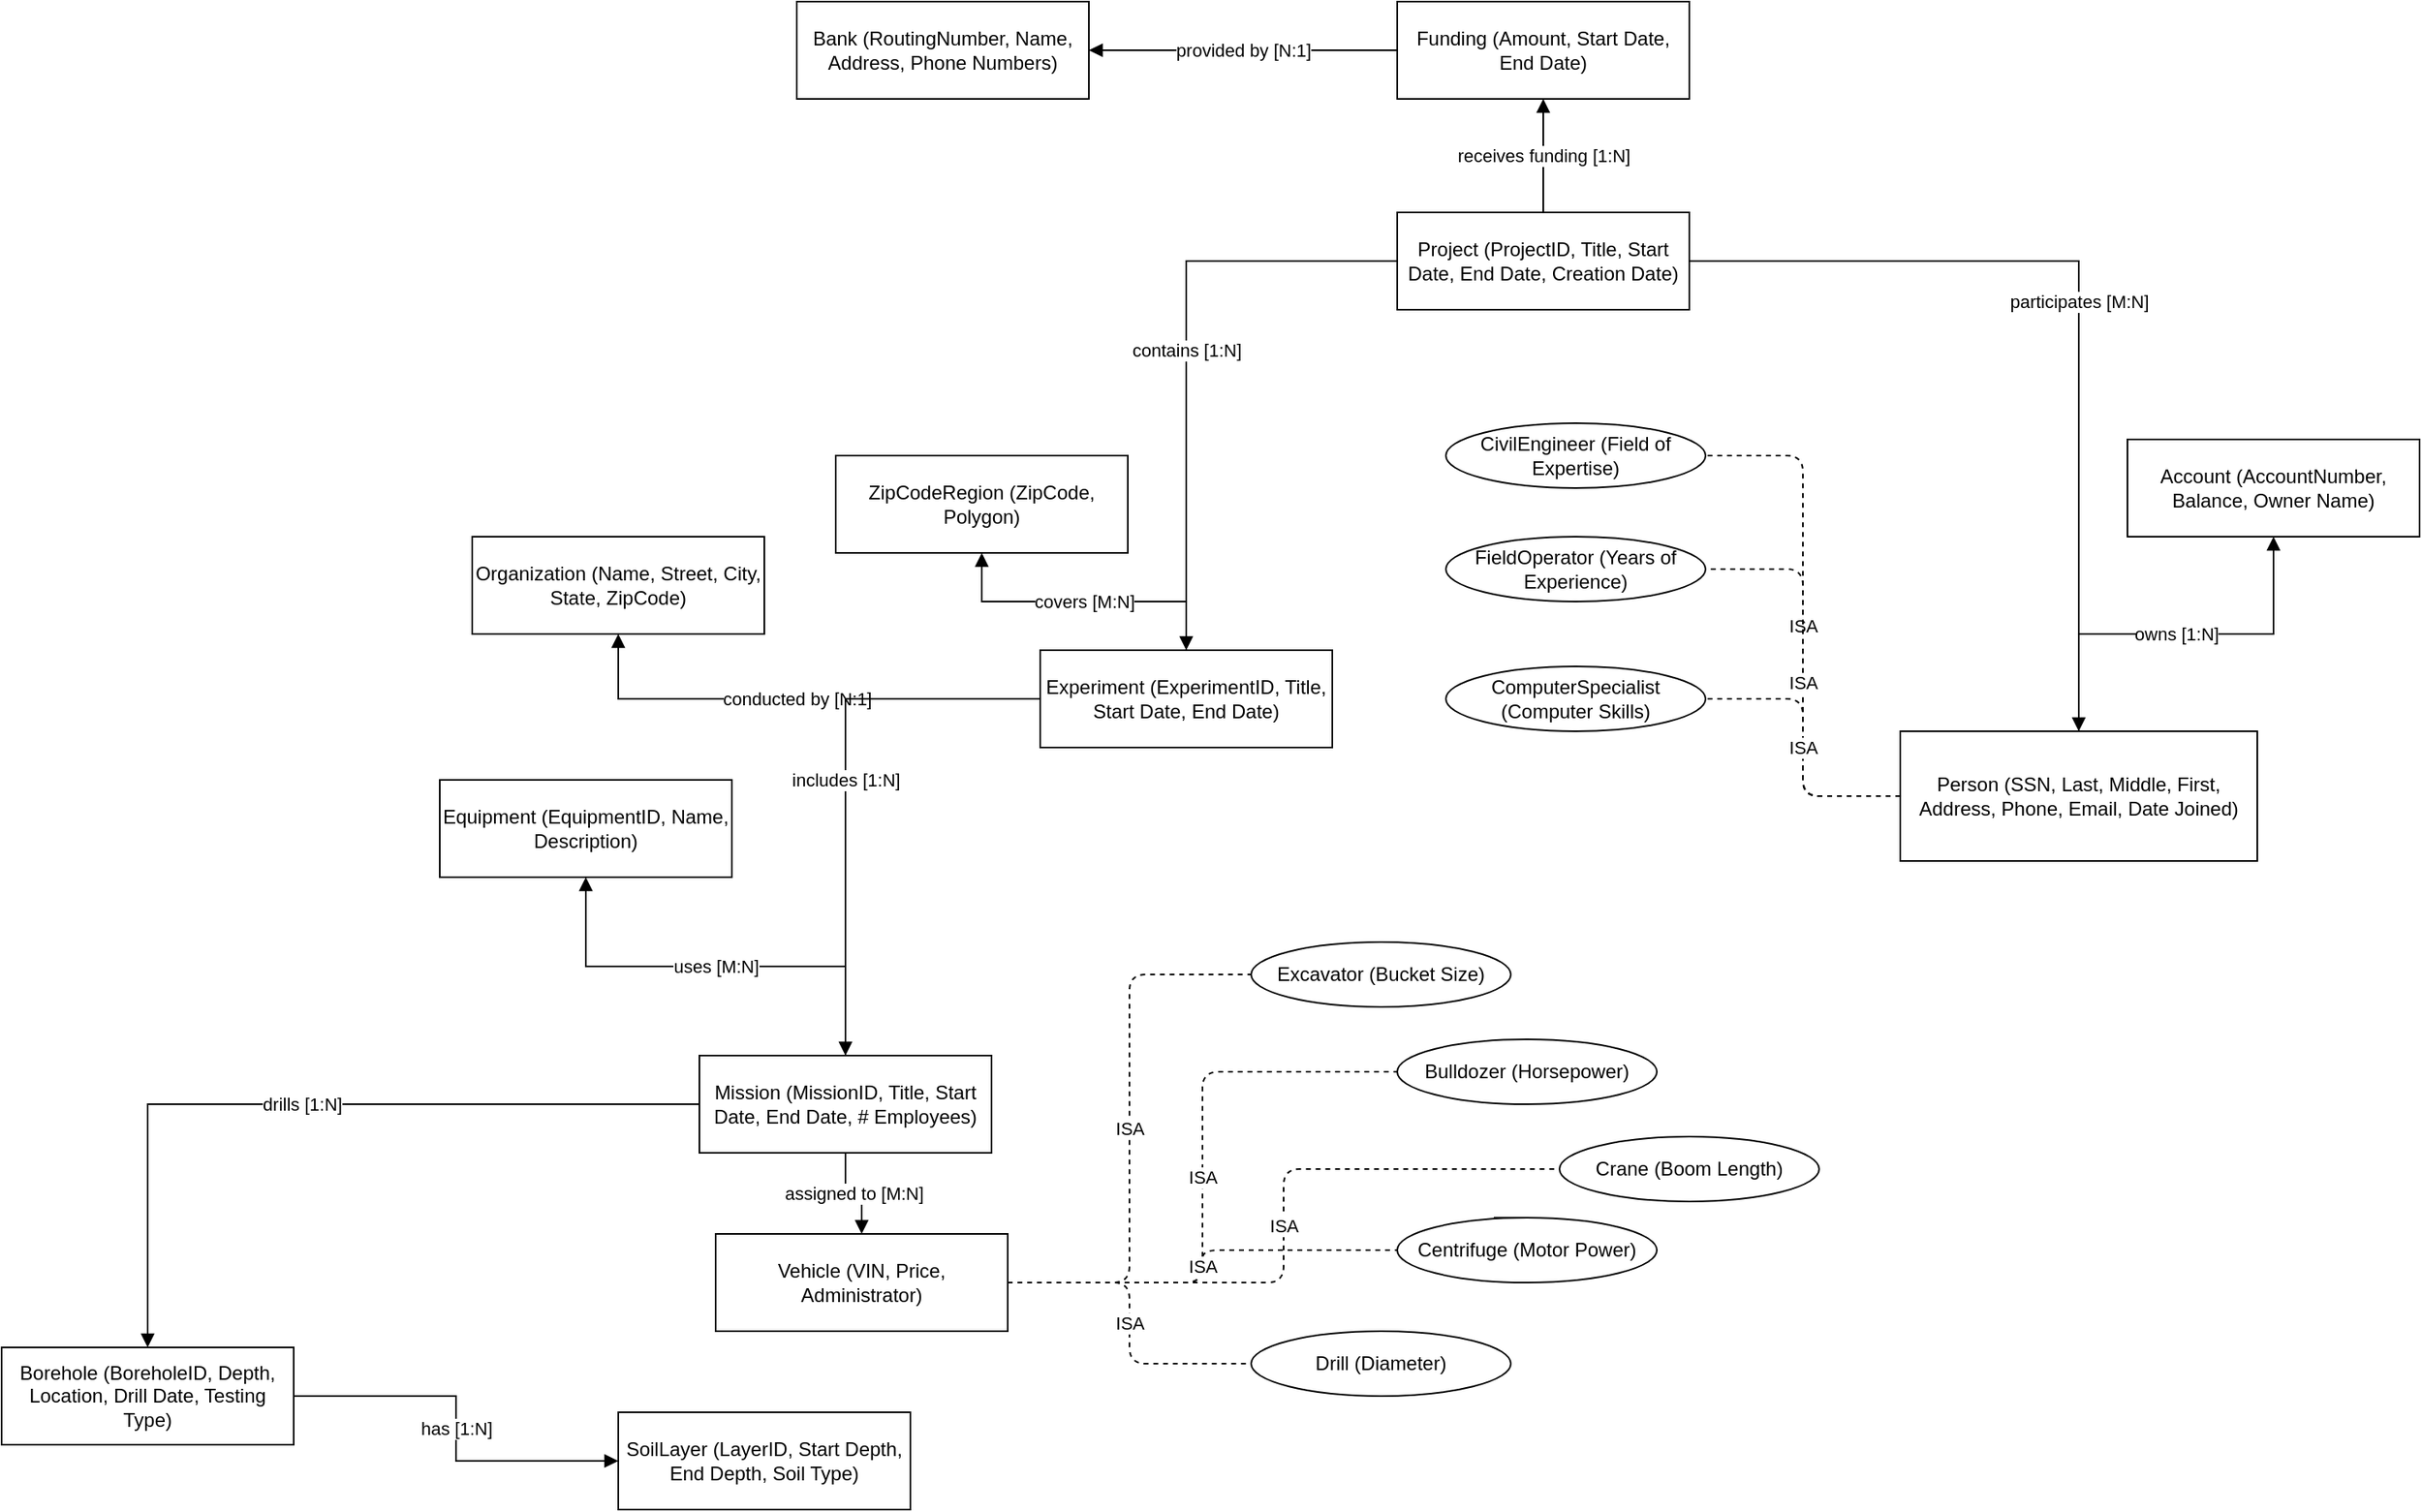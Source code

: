 <mxfile version="26.0.14">
  <diagram name="Page-1" id="1guRK6Z7g-ppSAmPGCe-">
    <mxGraphModel dx="2415" dy="2103" grid="1" gridSize="10" guides="1" tooltips="1" connect="1" arrows="1" fold="1" page="1" pageScale="1" pageWidth="827" pageHeight="1169" math="0" shadow="0">
      <root>
        <!-- Root cells -->
        <mxCell id="0" />
        <mxCell id="1" parent="0" />

        <!-- ENTITIES (unchanged) -->
        <mxCell id="2" value="Project (ProjectID, Title, Start Date, End Date, Creation Date)" style="shape=rectangle;whiteSpace=wrap;html=1;" parent="1" vertex="1">
          <mxGeometry x="670" y="-300" width="180" height="60" as="geometry" />
        </mxCell>
        <mxCell id="3" value="Experiment (ExperimentID, Title, Start Date, End Date)" style="shape=rectangle;whiteSpace=wrap;html=1;" parent="1" vertex="1">
          <mxGeometry x="450" y="-30" width="180" height="60" as="geometry" />
        </mxCell>
        <mxCell id="4" value="ZipCodeRegion (ZipCode, Polygon)" style="shape=rectangle;whiteSpace=wrap;html=1;" parent="1" vertex="1">
          <mxGeometry x="324" y="-150" width="180" height="60" as="geometry" />
        </mxCell>
        <mxCell id="5" value="Organization (Name, Street, City, State, ZipCode)" style="shape=rectangle;whiteSpace=wrap;html=1;" parent="1" vertex="1">
          <mxGeometry x="100" y="-100" width="180" height="60" as="geometry" />
        </mxCell>
        <mxCell id="6" value="Person (SSN, Last, Middle, First, Address, Phone, Email, Date Joined)" style="shape=rectangle;whiteSpace=wrap;html=1;" parent="1" vertex="1">
          <mxGeometry x="980" y="20" width="220" height="80" as="geometry" />
        </mxCell>
        <mxCell id="7" value="CivilEngineer (Field of Expertise)" style="shape=ellipse;whiteSpace=wrap;html=1;" parent="1" vertex="1">
          <mxGeometry x="700" y="-170" width="160" height="40" as="geometry" />
        </mxCell>
        <mxCell id="8" value="FieldOperator (Years of Experience)" style="shape=ellipse;whiteSpace=wrap;html=1;" parent="1" vertex="1">
          <mxGeometry x="700" y="-100" width="160" height="40" as="geometry" />
        </mxCell>
        <mxCell id="9" value="ComputerSpecialist (Computer Skills)" style="shape=ellipse;whiteSpace=wrap;html=1;" parent="1" vertex="1">
          <mxGeometry x="700" y="-20" width="160" height="40" as="geometry" />
        </mxCell>
        <mxCell id="10" value="Mission (MissionID, Title, Start Date, End Date, # Employees)" style="shape=rectangle;whiteSpace=wrap;html=1;" parent="1" vertex="1">
          <mxGeometry x="240" y="220" width="180" height="60" as="geometry" />
        </mxCell>
        <mxCell id="11" value="Vehicle (VIN, Price, Administrator)" style="shape=rectangle;whiteSpace=wrap;html=1;" parent="1" vertex="1">
          <mxGeometry x="250" y="330" width="180" height="60" as="geometry" />
        </mxCell>
        <mxCell id="12" value="Excavator (Bucket Size)" style="shape=ellipse;whiteSpace=wrap;html=1;" parent="1" vertex="1">
          <mxGeometry x="580" y="150" width="160" height="40" as="geometry" />
        </mxCell>
        <mxCell id="13" value="Bulldozer (Horsepower)" style="shape=ellipse;whiteSpace=wrap;html=1;" parent="1" vertex="1">
          <mxGeometry x="670" y="210" width="160" height="40" as="geometry" />
        </mxCell>
        <mxCell id="14" value="Crane (Boom Length)" style="shape=ellipse;whiteSpace=wrap;html=1;" parent="1" vertex="1">
          <mxGeometry x="770" y="270" width="160" height="40" as="geometry" />
        </mxCell>
        <mxCell id="Th-e9EAZaTI2aqtg8OfD-47" style="edgeStyle=orthogonalEdgeStyle;rounded=0;orthogonalLoop=1;jettySize=auto;html=1;exitX=0.5;exitY=0;exitDx=0;exitDy=0;" edge="1" parent="1" source="15">
          <mxGeometry relative="1" as="geometry">
            <mxPoint x="730" y="340" as="targetPoint" />
          </mxGeometry>
        </mxCell>
        <mxCell id="15" value="Centrifuge (Motor Power)" style="shape=ellipse;whiteSpace=wrap;html=1;" parent="1" vertex="1">
          <mxGeometry x="670" y="320" width="160" height="40" as="geometry" />
        </mxCell>
        <mxCell id="16" value="Drill (Diameter)" style="shape=ellipse;whiteSpace=wrap;html=1;" parent="1" vertex="1">
          <mxGeometry x="580" y="390" width="160" height="40" as="geometry" />
        </mxCell>
        <mxCell id="17" value="Equipment (EquipmentID, Name, Description)" style="shape=rectangle;whiteSpace=wrap;html=1;" parent="1" vertex="1">
          <mxGeometry x="80" y="50" width="180" height="60" as="geometry" />
        </mxCell>
        <mxCell id="18" value="Borehole (BoreholeID, Depth, Location, Drill Date, Testing Type)" style="shape=rectangle;whiteSpace=wrap;html=1;" parent="1" vertex="1">
          <mxGeometry x="-190" y="400" width="180" height="60" as="geometry" />
        </mxCell>
        <mxCell id="19" value="SoilLayer (LayerID, Start Depth, End Depth, Soil Type)" style="shape=doubleRectangle;whiteSpace=wrap;html=1;" parent="1" vertex="1">
          <mxGeometry x="190" y="440" width="180" height="60" as="geometry" />
        </mxCell>
        <mxCell id="20" value="Bank (RoutingNumber, Name, Address, Phone Numbers)" style="shape=rectangle;whiteSpace=wrap;html=1;" parent="1" vertex="1">
          <mxGeometry x="300" y="-430" width="180" height="60" as="geometry" />
        </mxCell>
        <mxCell id="21" value="Account (AccountNumber, Balance, Owner Name)" style="shape=rectangle;whiteSpace=wrap;html=1;" parent="1" vertex="1">
          <mxGeometry x="1120" y="-160" width="180" height="60" as="geometry" />
        </mxCell>
        <mxCell id="22" value="Funding (Amount, Start Date, End Date)" style="shape=rectangle;whiteSpace=wrap;html=1;" parent="1" vertex="1">
          <mxGeometry x="670" y="-430" width="180" height="60" as="geometry" />
        </mxCell>

        <!-- RELATIONSHIPS (added cardinalities) -->
        <mxCell id="23" value="contains [1:N]" style="edgeStyle=orthogonalEdgeStyle;rounded=0;endArrow=block;html=1;" parent="1" source="2" target="3" edge="1">
          <mxGeometry relative="1" as="geometry" />
        </mxCell>
        <mxCell id="24" value="covers [M:N]" style="edgeStyle=orthogonalEdgeStyle;rounded=0;endArrow=block;html=1;" parent="1" source="3" target="4" edge="1">
          <mxGeometry relative="1" as="geometry" />
        </mxCell>
        <mxCell id="25" value="conducted by [N:1]" style="edgeStyle=orthogonalEdgeStyle;rounded=0;endArrow=block;html=1;" parent="1" source="3" target="5" edge="1">
          <mxGeometry relative="1" as="geometry" />
        </mxCell>
        <mxCell id="26" value="participates [M:N]" style="edgeStyle=orthogonalEdgeStyle;rounded=0;endArrow=block;html=1;" parent="1" source="2" target="6" edge="1">
          <mxGeometry relative="1" as="geometry" />
        </mxCell>
        <mxCell id="27" value="includes [1:N]" style="edgeStyle=orthogonalEdgeStyle;rounded=0;endArrow=block;html=1;" parent="1" source="3" target="10" edge="1">
          <mxGeometry relative="1" as="geometry" />
        </mxCell>
        <mxCell id="28" value="assigned to [M:N]" style="edgeStyle=orthogonalEdgeStyle;rounded=0;endArrow=block;html=1;" parent="1" source="10" target="11" edge="1">
          <mxGeometry relative="1" as="geometry" />
        </mxCell>
        <mxCell id="29" value="uses [M:N]" style="edgeStyle=orthogonalEdgeStyle;rounded=0;endArrow=block;html=1;" parent="1" source="10" target="17" edge="1">
          <mxGeometry relative="1" as="geometry" />
        </mxCell>
        <mxCell id="30" value="drills [1:N]" style="edgeStyle=orthogonalEdgeStyle;rounded=0;endArrow=block;html=1;" parent="1" source="10" target="18" edge="1">
          <mxGeometry relative="1" as="geometry" />
        </mxCell>
        <mxCell id="31" value="has [1:N]" style="edgeStyle=orthogonalEdgeStyle;rounded=0;endArrow=block;html=1;" parent="1" source="18" target="19" edge="1">
          <mxGeometry relative="1" as="geometry" />
        </mxCell>
        <mxCell id="32" value="owns [1:N]" style="edgeStyle=orthogonalEdgeStyle;rounded=0;endArrow=block;html=1;" parent="1" source="6" target="21" edge="1">
          <mxGeometry relative="1" as="geometry" />
        </mxCell>
        <mxCell id="33" value="receives funding [1:N]" style="edgeStyle=orthogonalEdgeStyle;rounded=0;endArrow=block;html=1;" parent="1" source="2" target="22" edge="1">
          <mxGeometry relative="1" as="geometry" />
        </mxCell>
        <mxCell id="34" value="provided by [N:1]" style="edgeStyle=orthogonalEdgeStyle;rounded=0;endArrow=block;html=1;" parent="1" source="22" target="20" edge="1">
          <mxGeometry relative="1" as="geometry" />
        </mxCell>

        <!-- ISA edges (unchanged) -->
        <mxCell id="35" value="ISA" style="edgeStyle=elbowEdgeStyle;dashed=1;endArrow=none;html=1;" parent="1" source="6" target="7" edge="1">
          <mxGeometry relative="1" as="geometry" />
        </mxCell>
        <mxCell id="36" value="ISA" style="edgeStyle=elbowEdgeStyle;dashed=1;endArrow=none;html=1;" parent="1" source="6" target="8" edge="1">
          <mxGeometry relative="1" as="geometry" />
        </mxCell>
        <mxCell id="37" value="ISA" style="edgeStyle=elbowEdgeStyle;dashed=1;endArrow=none;html=1;" parent="1" source="6" target="9" edge="1">
          <mxGeometry relative="1" as="geometry" />
        </mxCell>
        <mxCell id="38" value="ISA" style="edgeStyle=elbowEdgeStyle;dashed=1;endArrow=none;html=1;" parent="1" source="11" target="12" edge="1">
          <mxGeometry relative="1" as="geometry" />
        </mxCell>
        <mxCell id="39" value="ISA" style="edgeStyle=elbowEdgeStyle;dashed=1;endArrow=none;html=1;" parent="1" source="11" target="13" edge="1">
          <mxGeometry relative="1" as="geometry" />
        </mxCell>
        <mxCell id="40" value="ISA" style="edgeStyle=elbowEdgeStyle;dashed=1;endArrow=none;html=1;" parent="1" source="11" target="14" edge="1">
          <mxGeometry relative="1" as="geometry" />
        </mxCell>
        <mxCell id="41" value="ISA" style="edgeStyle=elbowEdgeStyle;dashed=1;endArrow=none;html=1;" parent="1" source="11" target="15" edge="1">
          <mxGeometry relative="1" as="geometry" />
        </mxCell>
        <mxCell id="42" value="ISA" style="edgeStyle=elbowEdgeStyle;dashed=1;endArrow=none;html=1;" parent="1" source="11" target="16" edge="1">
          <mxGeometry relative="1" as="geometry" />
        </mxCell>
      </root>
    </mxGraphModel>
  </diagram>
</mxfile>

